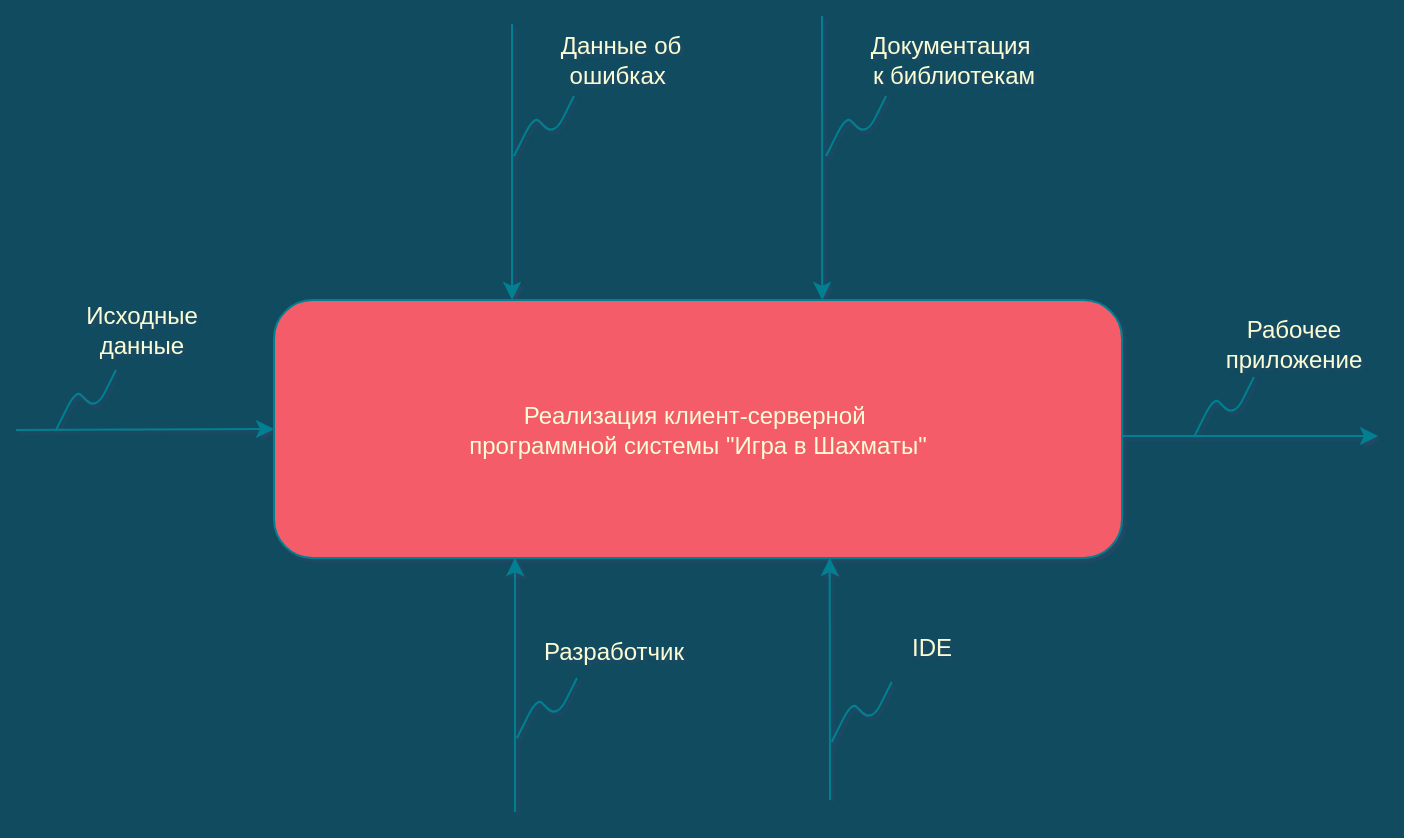 <mxfile version="13.7.9" type="device"><diagram id="nwUiiZXXys4rMXsgh8zK" name="Page-1"><mxGraphModel dx="1326" dy="1766" grid="0" gridSize="10" guides="1" tooltips="1" connect="1" arrows="1" fold="1" page="0" pageScale="1" pageWidth="827" pageHeight="1169" background="#114B5F" math="0" shadow="1"><root><mxCell id="0"/><mxCell id="1" parent="0"/><mxCell id="f48CdISHvkFGU0n-RevF-8" value="" style="endArrow=none;html=1;strokeColor=#028090;labelBackgroundColor=#114B5F;align=center;fontStyle=0;fontSize=12;fontColor=#F9FDD5;" parent="1" edge="1"><mxGeometry width="50" height="50" relative="1" as="geometry"><mxPoint x="217" y="-280" as="sourcePoint"/><mxPoint x="187" y="-250" as="targetPoint"/><Array as="points"><mxPoint x="207" y="-260"/><mxPoint x="197" y="-270"/></Array></mxGeometry></mxCell><mxCell id="f48CdISHvkFGU0n-RevF-9" value="Исходные данные" style="text;html=1;align=center;verticalAlign=middle;whiteSpace=wrap;rounded=1;fontStyle=0;fontSize=12;fontColor=#F9FDD5;" parent="1" vertex="1"><mxGeometry x="185" y="-315" width="90" height="30" as="geometry"/></mxCell><mxCell id="f48CdISHvkFGU0n-RevF-10" value="" style="endArrow=classic;html=1;entryX=0;entryY=0.5;entryDx=0;entryDy=0;strokeColor=#028090;labelBackgroundColor=#114B5F;align=center;fontStyle=0;fontSize=12;fontColor=#F9FDD5;" parent="1" target="f48CdISHvkFGU0n-RevF-70" edge="1"><mxGeometry width="50" height="50" relative="1" as="geometry"><mxPoint x="167" y="-250" as="sourcePoint"/><mxPoint x="238" y="-281.83" as="targetPoint"/></mxGeometry></mxCell><mxCell id="f48CdISHvkFGU0n-RevF-70" value="&lt;font style=&quot;font-size: 12px;&quot;&gt;Реализация клиент-серверной&amp;nbsp;&lt;br style=&quot;font-size: 12px;&quot;&gt;программной системы &quot;Игра в Шахматы&quot;&lt;/font&gt;" style="whiteSpace=wrap;html=1;rounded=1;fillColor=#F45B69;strokeColor=#028090;align=center;fontStyle=0;fontSize=12;fontColor=#F9FDD5;" parent="1" vertex="1"><mxGeometry x="296" y="-315" width="424" height="129" as="geometry"/></mxCell><mxCell id="lUknjGbIX3LNgegN104p-1" value="" style="endArrow=classic;html=1;entryX=0.25;entryY=1;entryDx=0;entryDy=0;strokeColor=#028090;labelBackgroundColor=#114B5F;align=center;fontStyle=0;fontSize=12;fontColor=#F9FDD5;" parent="1" edge="1"><mxGeometry width="50" height="50" relative="1" as="geometry"><mxPoint x="416.5" y="-59" as="sourcePoint"/><mxPoint x="416.5" y="-186" as="targetPoint"/></mxGeometry></mxCell><mxCell id="lUknjGbIX3LNgegN104p-2" value="" style="endArrow=none;html=1;strokeColor=#028090;labelBackgroundColor=#114B5F;align=center;fontStyle=0;fontSize=12;fontColor=#F9FDD5;" parent="1" edge="1"><mxGeometry width="50" height="50" relative="1" as="geometry"><mxPoint x="447.5" y="-126" as="sourcePoint"/><mxPoint x="417.5" y="-96" as="targetPoint"/><Array as="points"><mxPoint x="437.5" y="-106"/><mxPoint x="427.5" y="-116"/></Array></mxGeometry></mxCell><mxCell id="lUknjGbIX3LNgegN104p-3" value="Разработчик" style="text;html=1;align=center;verticalAlign=middle;whiteSpace=wrap;rounded=1;fontStyle=0;fontSize=12;fontColor=#F9FDD5;" parent="1" vertex="1"><mxGeometry x="401" y="-149" width="130" height="20" as="geometry"/></mxCell><mxCell id="lUknjGbIX3LNgegN104p-4" value="" style="endArrow=classic;html=1;entryX=0.75;entryY=1;entryDx=0;entryDy=0;strokeColor=#028090;labelBackgroundColor=#114B5F;align=center;fontStyle=0;fontSize=12;fontColor=#F9FDD5;" parent="1" edge="1"><mxGeometry width="50" height="50" relative="1" as="geometry"><mxPoint x="574" y="-65" as="sourcePoint"/><mxPoint x="573.85" y="-186" as="targetPoint"/></mxGeometry></mxCell><mxCell id="lUknjGbIX3LNgegN104p-5" value="IDE" style="text;html=1;align=center;verticalAlign=middle;whiteSpace=wrap;rounded=1;fontStyle=0;fontSize=12;fontColor=#F9FDD5;" parent="1" vertex="1"><mxGeometry x="560.0" y="-151" width="130" height="20" as="geometry"/></mxCell><mxCell id="lUknjGbIX3LNgegN104p-6" value="" style="endArrow=none;html=1;strokeColor=#028090;labelBackgroundColor=#114B5F;align=center;fontStyle=0;fontSize=12;fontColor=#F9FDD5;" parent="1" edge="1"><mxGeometry width="50" height="50" relative="1" as="geometry"><mxPoint x="604.85" y="-124" as="sourcePoint"/><mxPoint x="574.85" y="-94" as="targetPoint"/><Array as="points"><mxPoint x="594.85" y="-104"/><mxPoint x="584.85" y="-114"/></Array></mxGeometry></mxCell><mxCell id="lUknjGbIX3LNgegN104p-9" value="&lt;span style=&quot;font-size: 12px;&quot;&gt;Документация&amp;nbsp;&lt;/span&gt;&lt;br style=&quot;font-size: 12px;&quot;&gt;&lt;span style=&quot;font-size: 12px;&quot;&gt;к библиотекам&lt;/span&gt;" style="text;html=1;align=center;verticalAlign=middle;whiteSpace=wrap;rounded=1;fontStyle=0;fontSize=12;fontColor=#F9FDD5;" parent="1" vertex="1"><mxGeometry x="571.05" y="-450" width="130" height="30" as="geometry"/></mxCell><mxCell id="lUknjGbIX3LNgegN104p-10" value="" style="endArrow=none;html=1;strokeColor=#028090;labelBackgroundColor=#114B5F;align=center;fontStyle=0;fontSize=12;fontColor=#F9FDD5;" parent="1" edge="1"><mxGeometry width="50" height="50" relative="1" as="geometry"><mxPoint x="446" y="-417" as="sourcePoint"/><mxPoint x="416" y="-387" as="targetPoint"/><Array as="points"><mxPoint x="436.0" y="-397"/><mxPoint x="426.0" y="-407"/></Array></mxGeometry></mxCell><mxCell id="lUknjGbIX3LNgegN104p-11" value="" style="endArrow=classic;html=1;entryX=0.5;entryY=0;entryDx=0;entryDy=0;strokeColor=#028090;labelBackgroundColor=#114B5F;align=center;fontStyle=0;fontSize=12;fontColor=#F9FDD5;" parent="1" edge="1"><mxGeometry width="50" height="50" relative="1" as="geometry"><mxPoint x="415" y="-453" as="sourcePoint"/><mxPoint x="415" y="-315" as="targetPoint"/><Array as="points"/></mxGeometry></mxCell><mxCell id="lUknjGbIX3LNgegN104p-13" value="" style="endArrow=classic;html=1;entryX=0.75;entryY=0;entryDx=0;entryDy=0;strokeColor=#028090;labelBackgroundColor=#114B5F;align=center;fontStyle=0;fontSize=12;fontColor=#F9FDD5;" parent="1" edge="1"><mxGeometry width="50" height="50" relative="1" as="geometry"><mxPoint x="570" y="-457" as="sourcePoint"/><mxPoint x="570.05" y="-315" as="targetPoint"/></mxGeometry></mxCell><mxCell id="lUknjGbIX3LNgegN104p-14" value="" style="endArrow=none;html=1;strokeColor=#028090;labelBackgroundColor=#114B5F;align=center;fontStyle=0;fontSize=12;fontColor=#F9FDD5;" parent="1" edge="1"><mxGeometry width="50" height="50" relative="1" as="geometry"><mxPoint x="602.05" y="-417" as="sourcePoint"/><mxPoint x="572.05" y="-387" as="targetPoint"/><Array as="points"><mxPoint x="592.05" y="-397"/><mxPoint x="582.05" y="-407"/></Array></mxGeometry></mxCell><mxCell id="lUknjGbIX3LNgegN104p-15" value="Данные об ошибках&amp;nbsp;" style="text;html=1;align=center;verticalAlign=middle;whiteSpace=wrap;rounded=1;fontStyle=0;fontSize=12;fontColor=#F9FDD5;" parent="1" vertex="1"><mxGeometry x="412" y="-453" width="115" height="36" as="geometry"/></mxCell><mxCell id="lUknjGbIX3LNgegN104p-16" value="" style="endArrow=none;html=1;strokeColor=#028090;labelBackgroundColor=#114B5F;align=center;fontStyle=0;fontSize=12;fontColor=#F9FDD5;" parent="1" edge="1"><mxGeometry width="50" height="50" relative="1" as="geometry"><mxPoint x="786.0" y="-276.5" as="sourcePoint"/><mxPoint x="756.0" y="-246.5" as="targetPoint"/><Array as="points"><mxPoint x="776.0" y="-256.5"/><mxPoint x="766.0" y="-266.5"/></Array></mxGeometry></mxCell><mxCell id="lUknjGbIX3LNgegN104p-17" value="Рабочее приложение" style="text;html=1;align=center;verticalAlign=middle;whiteSpace=wrap;rounded=1;fontStyle=0;fontSize=12;fontColor=#F9FDD5;" parent="1" vertex="1"><mxGeometry x="761.0" y="-308" width="90" height="29" as="geometry"/></mxCell><mxCell id="lUknjGbIX3LNgegN104p-18" value="" style="endArrow=classic;html=1;exitX=1;exitY=0.5;exitDx=0;exitDy=0;strokeColor=#028090;labelBackgroundColor=#114B5F;align=center;fontStyle=0;fontSize=12;fontColor=#F9FDD5;" parent="1" edge="1"><mxGeometry width="50" height="50" relative="1" as="geometry"><mxPoint x="720" y="-247" as="sourcePoint"/><mxPoint x="848" y="-247" as="targetPoint"/></mxGeometry></mxCell></root></mxGraphModel></diagram></mxfile>